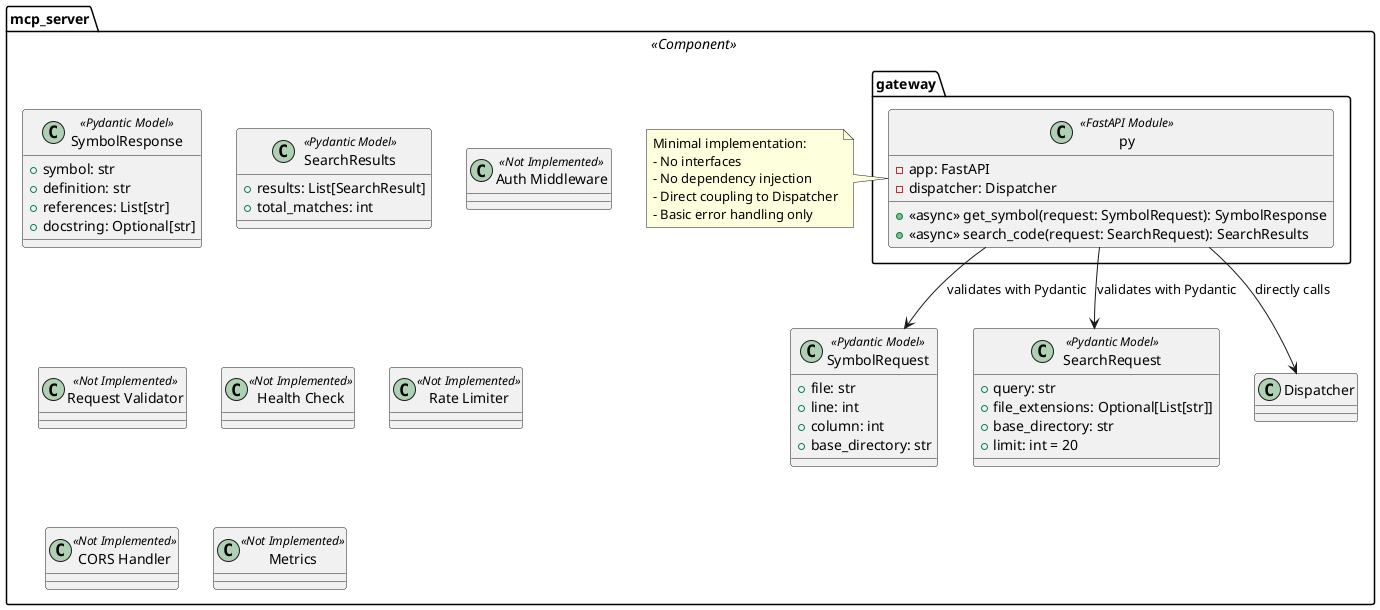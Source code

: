@startuml api_gateway_actual
!define COMPONENT_INTERFACE <<Component Interface>>
!define INTERNAL <<Internal>>
!define ASYNC <<async>>
!define NOT_IMPLEMENTED <<Not Implemented>>

' This diagram reflects the ACTUAL implementation in gateway.py

package "mcp_server" <<Component>> {
    
    ' ========================================
    ' Actual Gateway Implementation
    ' ========================================
    
    class "gateway.py" <<FastAPI Module>> {
        ' Simple FastAPI app with two endpoints
        -app: FastAPI
        -dispatcher: Dispatcher
        
        +ASYNC get_symbol(request: SymbolRequest): SymbolResponse
        +ASYNC search_code(request: SearchRequest): SearchResults
    }
    
    ' ========================================
    ' Request/Response Models (Pydantic)
    ' ========================================
    
    class SymbolRequest <<Pydantic Model>> {
        +file: str
        +line: int
        +column: int
        +base_directory: str
        ' Basic validation via Pydantic
    }
    
    class SymbolResponse <<Pydantic Model>> {
        +symbol: str
        +definition: str
        +references: List[str]
        +docstring: Optional[str]
    }
    
    class SearchRequest <<Pydantic Model>> {
        +query: str
        +file_extensions: Optional[List[str]]
        +base_directory: str
        +limit: int = 20
        ' Basic validation via Pydantic
    }
    
    class SearchResults <<Pydantic Model>> {
        +results: List[SearchResult]
        +total_matches: int
    }
    
    ' ========================================
    ' NOT IMPLEMENTED Components
    ' ========================================
    
    class "Auth Middleware" NOT_IMPLEMENTED {
        ' No authentication implemented
        ' No JWT tokens
        ' No authorization
    }
    
    class "Request Validator" NOT_IMPLEMENTED {
        ' Only basic Pydantic validation
        ' No path sanitization
        ' No security checks
    }
    
    class "Health Check" NOT_IMPLEMENTED {
        ' No health check endpoints
        ' No readiness/liveness probes
    }
    
    class "Rate Limiter" NOT_IMPLEMENTED {
        ' No rate limiting
    }
    
    class "CORS Handler" NOT_IMPLEMENTED {
        ' Basic FastAPI CORS only
    }
    
    class "Metrics" NOT_IMPLEMENTED {
        ' No metrics collection
        ' No Prometheus integration
    }
    
    ' ========================================
    ' Relationships
    ' ========================================
    
    "gateway.py" --> Dispatcher : directly calls
    "gateway.py" --> SymbolRequest : validates with Pydantic
    "gateway.py" --> SearchRequest : validates with Pydantic
    
    note right of "gateway.py"
        Minimal implementation:
        - No interfaces
        - No dependency injection
        - Direct coupling to Dispatcher
        - Basic error handling only
    end note
}

@enduml